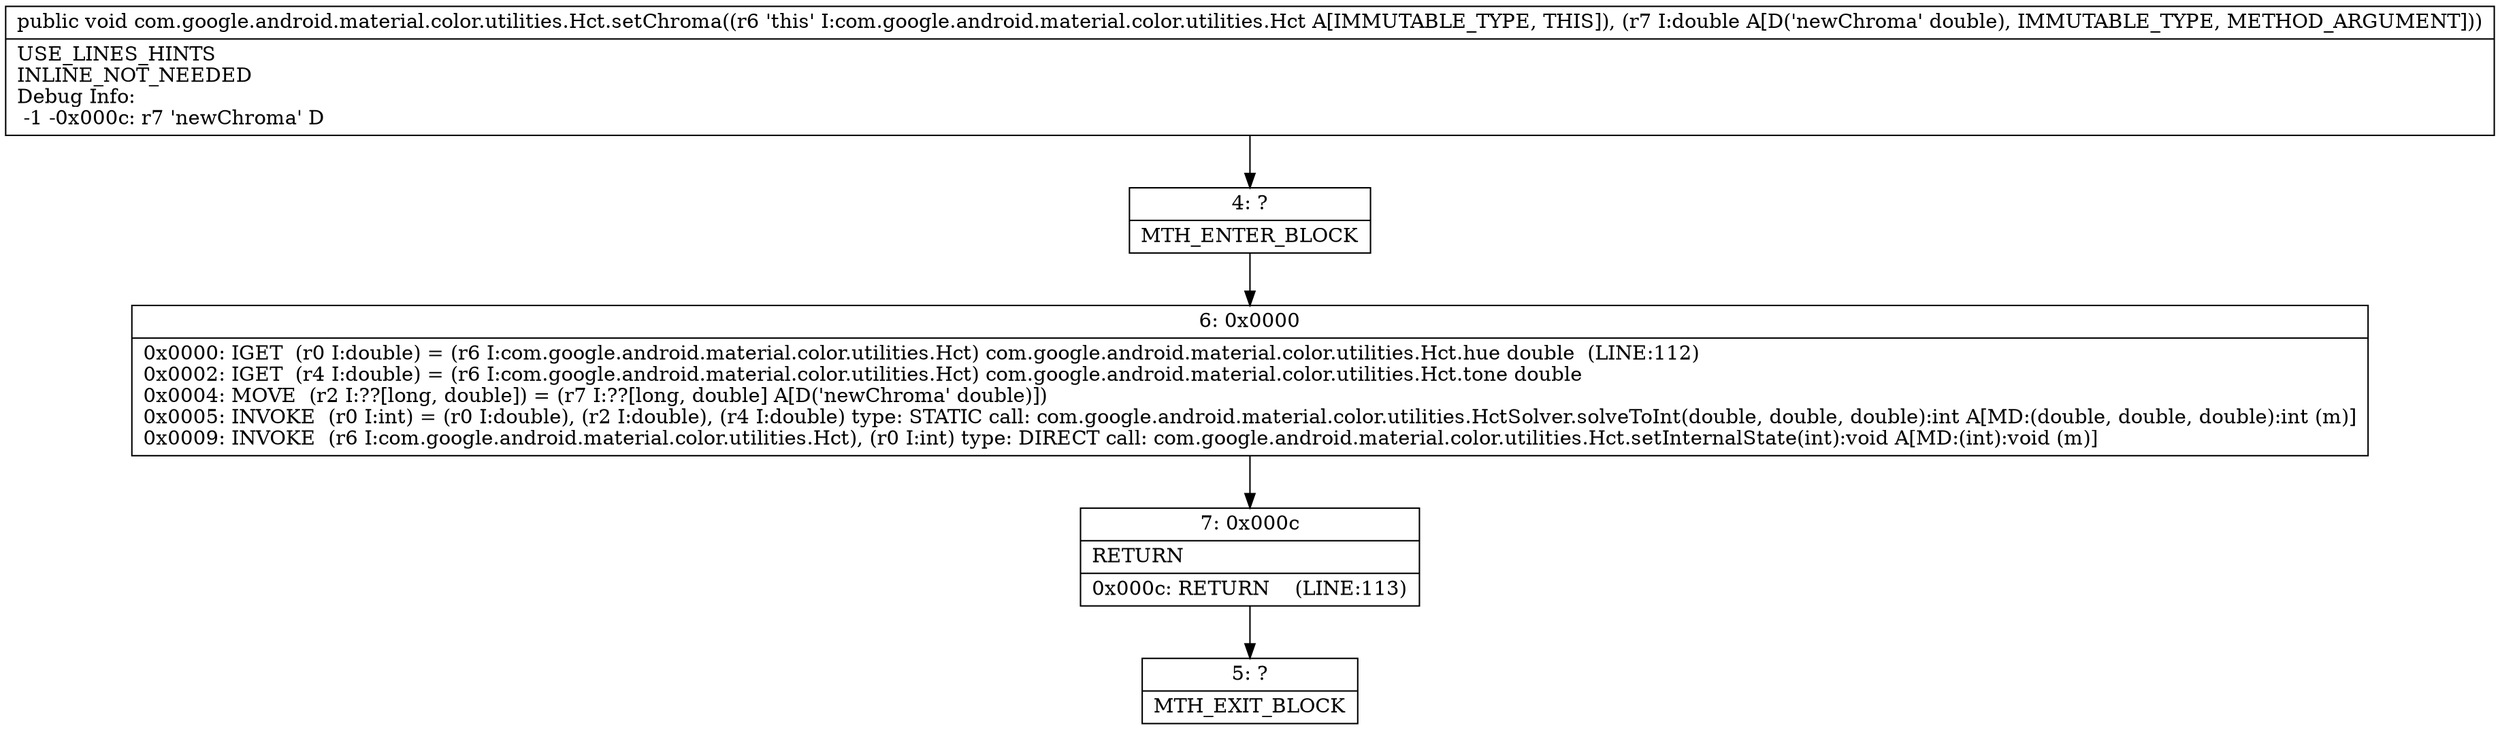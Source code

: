digraph "CFG forcom.google.android.material.color.utilities.Hct.setChroma(D)V" {
Node_4 [shape=record,label="{4\:\ ?|MTH_ENTER_BLOCK\l}"];
Node_6 [shape=record,label="{6\:\ 0x0000|0x0000: IGET  (r0 I:double) = (r6 I:com.google.android.material.color.utilities.Hct) com.google.android.material.color.utilities.Hct.hue double  (LINE:112)\l0x0002: IGET  (r4 I:double) = (r6 I:com.google.android.material.color.utilities.Hct) com.google.android.material.color.utilities.Hct.tone double \l0x0004: MOVE  (r2 I:??[long, double]) = (r7 I:??[long, double] A[D('newChroma' double)]) \l0x0005: INVOKE  (r0 I:int) = (r0 I:double), (r2 I:double), (r4 I:double) type: STATIC call: com.google.android.material.color.utilities.HctSolver.solveToInt(double, double, double):int A[MD:(double, double, double):int (m)]\l0x0009: INVOKE  (r6 I:com.google.android.material.color.utilities.Hct), (r0 I:int) type: DIRECT call: com.google.android.material.color.utilities.Hct.setInternalState(int):void A[MD:(int):void (m)]\l}"];
Node_7 [shape=record,label="{7\:\ 0x000c|RETURN\l|0x000c: RETURN    (LINE:113)\l}"];
Node_5 [shape=record,label="{5\:\ ?|MTH_EXIT_BLOCK\l}"];
MethodNode[shape=record,label="{public void com.google.android.material.color.utilities.Hct.setChroma((r6 'this' I:com.google.android.material.color.utilities.Hct A[IMMUTABLE_TYPE, THIS]), (r7 I:double A[D('newChroma' double), IMMUTABLE_TYPE, METHOD_ARGUMENT]))  | USE_LINES_HINTS\lINLINE_NOT_NEEDED\lDebug Info:\l  \-1 \-0x000c: r7 'newChroma' D\l}"];
MethodNode -> Node_4;Node_4 -> Node_6;
Node_6 -> Node_7;
Node_7 -> Node_5;
}

